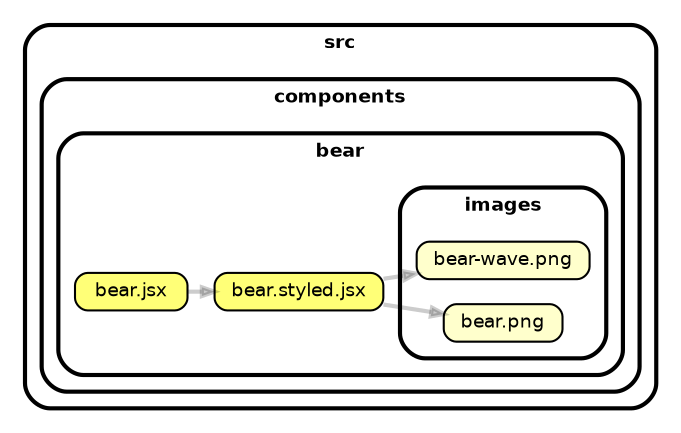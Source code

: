 strict digraph "dependency-cruiser output"{
    ordering="out" rankdir="LR" splines="true" overlap="false" nodesep="0.16" ranksep="0.18" fontname="Helvetica-bold" fontsize="9" style="rounded,bold,filled" fillcolor="#ffffff" compound="true"
    node [shape="box" style="rounded, filled" height="0.2" color="black" fillcolor="#ffffcc" fontcolor="black" fontname="Helvetica" fontsize="9"]
    edge [arrowhead="normal" arrowsize="0.6" penwidth="2.0" color="#00000033" fontname="Helvetica" fontsize="9"]

    subgraph "cluster_src" {label="src" subgraph "cluster_src/components" {label="components" subgraph "cluster_src/components/bear" {label="bear" "src/components/bear/bear.jsx" [label=<bear.jsx> tooltip="bear.jsx" URL="src/components/bear/bear.jsx" fillcolor="#ffff77"] } } }
    "src/components/bear/bear.jsx" -> "src/components/bear/bear.styled.jsx"
    subgraph "cluster_src" {label="src" subgraph "cluster_src/components" {label="components" subgraph "cluster_src/components/bear" {label="bear" "src/components/bear/bear.styled.jsx" [label=<bear.styled.jsx> tooltip="bear.styled.jsx" URL="src/components/bear/bear.styled.jsx" fillcolor="#ffff77"] } } }
    "src/components/bear/bear.styled.jsx" -> "src/components/bear/images/bear-wave.png"
    "src/components/bear/bear.styled.jsx" -> "src/components/bear/images/bear.png"
    subgraph "cluster_src" {label="src" subgraph "cluster_src/components" {label="components" subgraph "cluster_src/components/bear" {label="bear" subgraph "cluster_src/components/bear/images" {label="images" "src/components/bear/images/bear-wave.png" [label=<bear-wave.png> tooltip="bear-wave.png" URL="src/components/bear/images/bear-wave.png" ] } } } }
    subgraph "cluster_src" {label="src" subgraph "cluster_src/components" {label="components" subgraph "cluster_src/components/bear" {label="bear" subgraph "cluster_src/components/bear/images" {label="images" "src/components/bear/images/bear.png" [label=<bear.png> tooltip="bear.png" URL="src/components/bear/images/bear.png" ] } } } }
}
